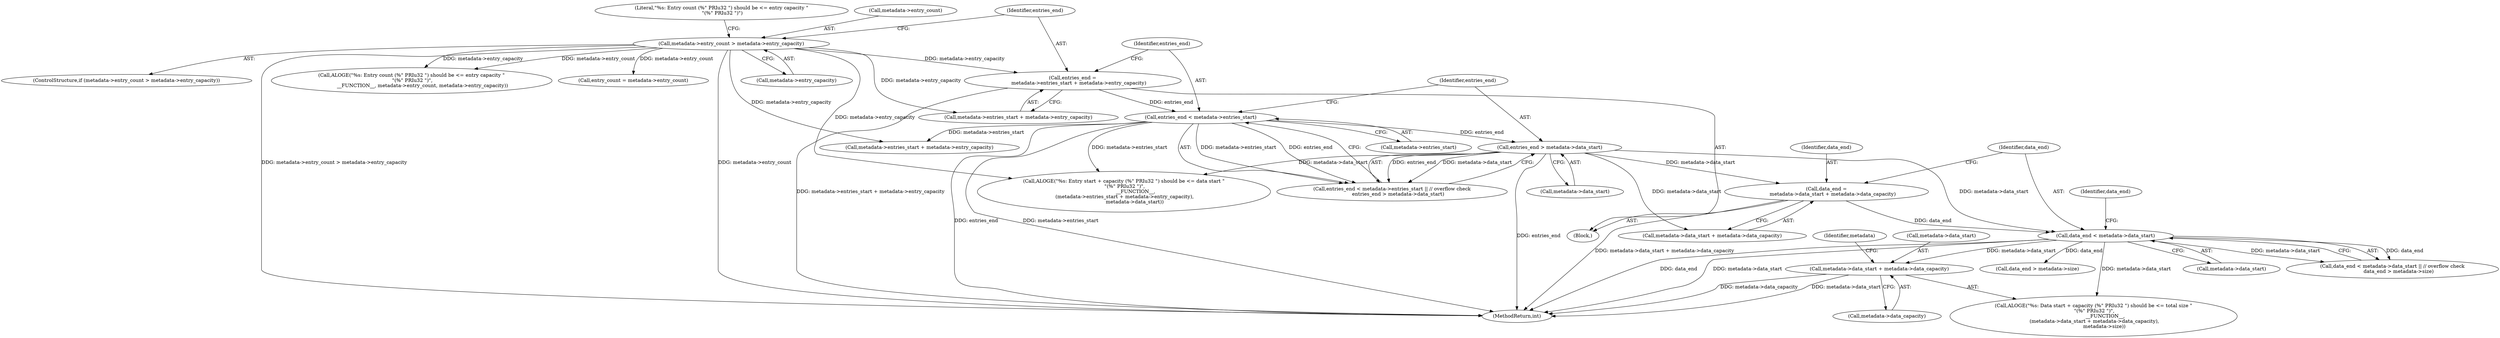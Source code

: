 digraph "0_Android_8e7a2b4d13bff03973dbad2bfb88a04296140433_0@pointer" {
"1000279" [label="(Call,metadata->data_start + metadata->data_capacity)"];
"1000265" [label="(Call,data_end < metadata->data_start)"];
"1000254" [label="(Call,data_end =\n        metadata->data_start + metadata->data_capacity)"];
"1000232" [label="(Call,entries_end > metadata->data_start)"];
"1000227" [label="(Call,entries_end < metadata->entries_start)"];
"1000216" [label="(Call,entries_end =\n        metadata->entries_start + metadata->entry_capacity)"];
"1000196" [label="(Call,metadata->entry_count > metadata->entry_capacity)"];
"1000267" [label="(Call,metadata->data_start)"];
"1000197" [label="(Call,metadata->entry_count)"];
"1000232" [label="(Call,entries_end > metadata->data_start)"];
"1000283" [label="(Call,metadata->data_capacity)"];
"1000264" [label="(Call,data_end < metadata->data_start || // overflow check\n        data_end > metadata->size)"];
"1000270" [label="(Call,data_end > metadata->size)"];
"1000218" [label="(Call,metadata->entries_start + metadata->entry_capacity)"];
"1000292" [label="(Call,entry_count = metadata->entry_count)"];
"1000205" [label="(Literal,\"%s: Entry count (%\" PRIu32 \") should be <= entry capacity \"\n \"(%\" PRIu32 \")\")"];
"1000486" [label="(MethodReturn,int)"];
"1000255" [label="(Identifier,data_end)"];
"1000216" [label="(Call,entries_end =\n        metadata->entries_start + metadata->entry_capacity)"];
"1000233" [label="(Identifier,entries_end)"];
"1000108" [label="(Block,)"];
"1000204" [label="(Call,ALOGE(\"%s: Entry count (%\" PRIu32 \") should be <= entry capacity \"\n \"(%\" PRIu32 \")\",\n              __FUNCTION__, metadata->entry_count, metadata->entry_capacity))"];
"1000287" [label="(Identifier,metadata)"];
"1000280" [label="(Call,metadata->data_start)"];
"1000229" [label="(Call,metadata->entries_start)"];
"1000279" [label="(Call,metadata->data_start + metadata->data_capacity)"];
"1000200" [label="(Call,metadata->entry_capacity)"];
"1000256" [label="(Call,metadata->data_start + metadata->data_capacity)"];
"1000265" [label="(Call,data_end < metadata->data_start)"];
"1000241" [label="(Call,metadata->entries_start + metadata->entry_capacity)"];
"1000227" [label="(Call,entries_end < metadata->entries_start)"];
"1000228" [label="(Identifier,entries_end)"];
"1000254" [label="(Call,data_end =\n        metadata->data_start + metadata->data_capacity)"];
"1000195" [label="(ControlStructure,if (metadata->entry_count > metadata->entry_capacity))"];
"1000234" [label="(Call,metadata->data_start)"];
"1000217" [label="(Identifier,entries_end)"];
"1000271" [label="(Identifier,data_end)"];
"1000276" [label="(Call,ALOGE(\"%s: Data start + capacity (%\" PRIu32 \") should be <= total size \"\n \"(%\" PRIu32 \")\",\n               __FUNCTION__,\n (metadata->data_start + metadata->data_capacity),\n              metadata->size))"];
"1000266" [label="(Identifier,data_end)"];
"1000238" [label="(Call,ALOGE(\"%s: Entry start + capacity (%\" PRIu32 \") should be <= data start \"\n \"(%\" PRIu32 \")\",\n               __FUNCTION__,\n (metadata->entries_start + metadata->entry_capacity),\n              metadata->data_start))"];
"1000226" [label="(Call,entries_end < metadata->entries_start || // overflow check\n        entries_end > metadata->data_start)"];
"1000196" [label="(Call,metadata->entry_count > metadata->entry_capacity)"];
"1000279" -> "1000276"  [label="AST: "];
"1000279" -> "1000283"  [label="CFG: "];
"1000280" -> "1000279"  [label="AST: "];
"1000283" -> "1000279"  [label="AST: "];
"1000287" -> "1000279"  [label="CFG: "];
"1000279" -> "1000486"  [label="DDG: metadata->data_start"];
"1000279" -> "1000486"  [label="DDG: metadata->data_capacity"];
"1000265" -> "1000279"  [label="DDG: metadata->data_start"];
"1000265" -> "1000264"  [label="AST: "];
"1000265" -> "1000267"  [label="CFG: "];
"1000266" -> "1000265"  [label="AST: "];
"1000267" -> "1000265"  [label="AST: "];
"1000271" -> "1000265"  [label="CFG: "];
"1000264" -> "1000265"  [label="CFG: "];
"1000265" -> "1000486"  [label="DDG: metadata->data_start"];
"1000265" -> "1000486"  [label="DDG: data_end"];
"1000265" -> "1000264"  [label="DDG: data_end"];
"1000265" -> "1000264"  [label="DDG: metadata->data_start"];
"1000254" -> "1000265"  [label="DDG: data_end"];
"1000232" -> "1000265"  [label="DDG: metadata->data_start"];
"1000265" -> "1000270"  [label="DDG: data_end"];
"1000265" -> "1000276"  [label="DDG: metadata->data_start"];
"1000254" -> "1000108"  [label="AST: "];
"1000254" -> "1000256"  [label="CFG: "];
"1000255" -> "1000254"  [label="AST: "];
"1000256" -> "1000254"  [label="AST: "];
"1000266" -> "1000254"  [label="CFG: "];
"1000254" -> "1000486"  [label="DDG: metadata->data_start + metadata->data_capacity"];
"1000232" -> "1000254"  [label="DDG: metadata->data_start"];
"1000232" -> "1000226"  [label="AST: "];
"1000232" -> "1000234"  [label="CFG: "];
"1000233" -> "1000232"  [label="AST: "];
"1000234" -> "1000232"  [label="AST: "];
"1000226" -> "1000232"  [label="CFG: "];
"1000232" -> "1000486"  [label="DDG: entries_end"];
"1000232" -> "1000226"  [label="DDG: entries_end"];
"1000232" -> "1000226"  [label="DDG: metadata->data_start"];
"1000227" -> "1000232"  [label="DDG: entries_end"];
"1000232" -> "1000238"  [label="DDG: metadata->data_start"];
"1000232" -> "1000256"  [label="DDG: metadata->data_start"];
"1000227" -> "1000226"  [label="AST: "];
"1000227" -> "1000229"  [label="CFG: "];
"1000228" -> "1000227"  [label="AST: "];
"1000229" -> "1000227"  [label="AST: "];
"1000233" -> "1000227"  [label="CFG: "];
"1000226" -> "1000227"  [label="CFG: "];
"1000227" -> "1000486"  [label="DDG: entries_end"];
"1000227" -> "1000486"  [label="DDG: metadata->entries_start"];
"1000227" -> "1000226"  [label="DDG: entries_end"];
"1000227" -> "1000226"  [label="DDG: metadata->entries_start"];
"1000216" -> "1000227"  [label="DDG: entries_end"];
"1000227" -> "1000238"  [label="DDG: metadata->entries_start"];
"1000227" -> "1000241"  [label="DDG: metadata->entries_start"];
"1000216" -> "1000108"  [label="AST: "];
"1000216" -> "1000218"  [label="CFG: "];
"1000217" -> "1000216"  [label="AST: "];
"1000218" -> "1000216"  [label="AST: "];
"1000228" -> "1000216"  [label="CFG: "];
"1000216" -> "1000486"  [label="DDG: metadata->entries_start + metadata->entry_capacity"];
"1000196" -> "1000216"  [label="DDG: metadata->entry_capacity"];
"1000196" -> "1000195"  [label="AST: "];
"1000196" -> "1000200"  [label="CFG: "];
"1000197" -> "1000196"  [label="AST: "];
"1000200" -> "1000196"  [label="AST: "];
"1000205" -> "1000196"  [label="CFG: "];
"1000217" -> "1000196"  [label="CFG: "];
"1000196" -> "1000486"  [label="DDG: metadata->entry_count"];
"1000196" -> "1000486"  [label="DDG: metadata->entry_count > metadata->entry_capacity"];
"1000196" -> "1000204"  [label="DDG: metadata->entry_count"];
"1000196" -> "1000204"  [label="DDG: metadata->entry_capacity"];
"1000196" -> "1000218"  [label="DDG: metadata->entry_capacity"];
"1000196" -> "1000238"  [label="DDG: metadata->entry_capacity"];
"1000196" -> "1000241"  [label="DDG: metadata->entry_capacity"];
"1000196" -> "1000292"  [label="DDG: metadata->entry_count"];
}
